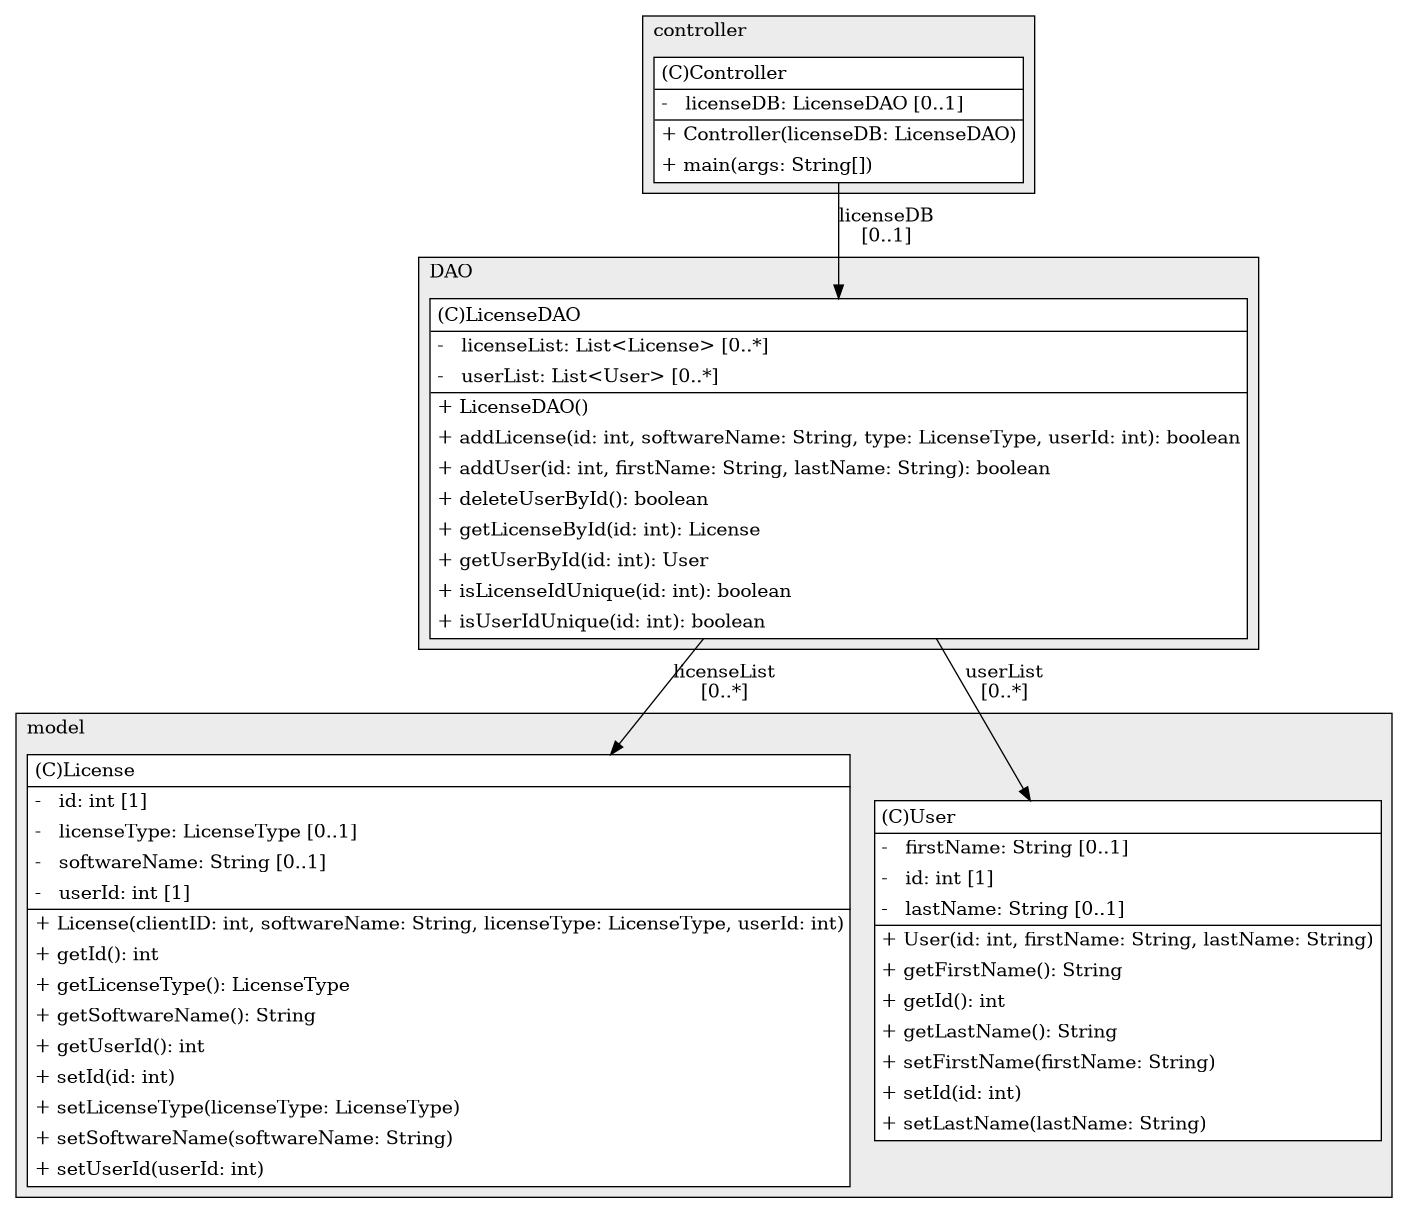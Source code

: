 @startuml

/' diagram meta data start
config=StructureConfiguration;
{
  "projectClassification": {
    "searchMode": "OpenProject", // OpenProject, AllProjects
    "includedProjects": "",
    "pathEndKeywords": "*.impl",
    "isClientPath": "",
    "isClientName": "",
    "isTestPath": "",
    "isTestName": "",
    "isMappingPath": "",
    "isMappingName": "",
    "isDataAccessPath": "",
    "isDataAccessName": "",
    "isDataStructurePath": "",
    "isDataStructureName": "",
    "isInterfaceStructuresPath": "",
    "isInterfaceStructuresName": "",
    "isEntryPointPath": "",
    "isEntryPointName": "",
    "treatFinalFieldsAsMandatory": false
  },
  "graphRestriction": {
    "classPackageExcludeFilter": "",
    "classPackageIncludeFilter": "",
    "classNameExcludeFilter": "",
    "classNameIncludeFilter": "",
    "methodNameExcludeFilter": "",
    "methodNameIncludeFilter": "",
    "removeByInheritance": "", // inheritance/annotation based filtering is done in a second step
    "removeByAnnotation": "",
    "removeByClassPackage": "", // cleanup the graph after inheritance/annotation based filtering is done
    "removeByClassName": "",
    "cutMappings": false,
    "cutEnum": false,
    "cutTests": true,
    "cutClient": false,
    "cutDataAccess": false,
    "cutInterfaceStructures": false,
    "cutDataStructures": false,
    "cutGetterAndSetter": false,
    "cutConstructors": false
  },
  "graphTraversal": {
    "forwardDepth": 3,
    "backwardDepth": 3,
    "classPackageExcludeFilter": "",
    "classPackageIncludeFilter": "",
    "classNameExcludeFilter": "",
    "classNameIncludeFilter": "",
    "methodNameExcludeFilter": "",
    "methodNameIncludeFilter": "",
    "hideMappings": false,
    "hideDataStructures": false,
    "hidePrivateMethods": true,
    "hideInterfaceCalls": true, // indirection: implementation -> interface (is hidden) -> implementation
    "onlyShowApplicationEntryPoints": false, // root node is included
    "useMethodCallsForStructureDiagram": "ForwardOnly" // ForwardOnly, BothDirections, No
  },
  "details": {
    "aggregation": "GroupByClass", // ByClass, GroupByClass, None
    "showClassGenericTypes": true,
    "showMethods": true,
    "showMethodParameterNames": true,
    "showMethodParameterTypes": true,
    "showMethodReturnType": true,
    "showPackageLevels": 2,
    "showDetailedClassStructure": true
  },
  "rootClass": "controller.Controller",
  "extensionCallbackMethod": "" // qualified.class.name#methodName - signature: public static String method(String)
}
diagram meta data end '/



digraph g {
    rankdir="TB"
    splines=polyline
    

'nodes 
subgraph cluster_104069929 { 
   	label=model
	labeljust=l
	fillcolor="#ececec"
	style=filled
   
   License104069929[
	label=<<TABLE BORDER="1" CELLBORDER="0" CELLPADDING="4" CELLSPACING="0">
<TR><TD ALIGN="LEFT" >(C)License</TD></TR>
<HR/>
<TR><TD ALIGN="LEFT" >-   id: int [1]</TD></TR>
<TR><TD ALIGN="LEFT" >-   licenseType: LicenseType [0..1]</TD></TR>
<TR><TD ALIGN="LEFT" >-   softwareName: String [0..1]</TD></TR>
<TR><TD ALIGN="LEFT" >-   userId: int [1]</TD></TR>
<HR/>
<TR><TD ALIGN="LEFT" >+ License(clientID: int, softwareName: String, licenseType: LicenseType, userId: int)</TD></TR>
<TR><TD ALIGN="LEFT" >+ getId(): int</TD></TR>
<TR><TD ALIGN="LEFT" >+ getLicenseType(): LicenseType</TD></TR>
<TR><TD ALIGN="LEFT" >+ getSoftwareName(): String</TD></TR>
<TR><TD ALIGN="LEFT" >+ getUserId(): int</TD></TR>
<TR><TD ALIGN="LEFT" >+ setId(id: int)</TD></TR>
<TR><TD ALIGN="LEFT" >+ setLicenseType(licenseType: LicenseType)</TD></TR>
<TR><TD ALIGN="LEFT" >+ setSoftwareName(softwareName: String)</TD></TR>
<TR><TD ALIGN="LEFT" >+ setUserId(userId: int)</TD></TR>
</TABLE>>
	style=filled
	margin=0
	shape=plaintext
	fillcolor="#FFFFFF"
];

User104069929[
	label=<<TABLE BORDER="1" CELLBORDER="0" CELLPADDING="4" CELLSPACING="0">
<TR><TD ALIGN="LEFT" >(C)User</TD></TR>
<HR/>
<TR><TD ALIGN="LEFT" >-   firstName: String [0..1]</TD></TR>
<TR><TD ALIGN="LEFT" >-   id: int [1]</TD></TR>
<TR><TD ALIGN="LEFT" >-   lastName: String [0..1]</TD></TR>
<HR/>
<TR><TD ALIGN="LEFT" >+ User(id: int, firstName: String, lastName: String)</TD></TR>
<TR><TD ALIGN="LEFT" >+ getFirstName(): String</TD></TR>
<TR><TD ALIGN="LEFT" >+ getId(): int</TD></TR>
<TR><TD ALIGN="LEFT" >+ getLastName(): String</TD></TR>
<TR><TD ALIGN="LEFT" >+ setFirstName(firstName: String)</TD></TR>
<TR><TD ALIGN="LEFT" >+ setId(id: int)</TD></TR>
<TR><TD ALIGN="LEFT" >+ setLastName(lastName: String)</TD></TR>
</TABLE>>
	style=filled
	margin=0
	shape=plaintext
	fillcolor="#FFFFFF"
];
} 

subgraph cluster_637428636 { 
   	label=controller
	labeljust=l
	fillcolor="#ececec"
	style=filled
   
   Controller637428636[
	label=<<TABLE BORDER="1" CELLBORDER="0" CELLPADDING="4" CELLSPACING="0">
<TR><TD ALIGN="LEFT" >(C)Controller</TD></TR>
<HR/>
<TR><TD ALIGN="LEFT" >-   licenseDB: LicenseDAO [0..1]</TD></TR>
<HR/>
<TR><TD ALIGN="LEFT" >+ Controller(licenseDB: LicenseDAO)</TD></TR>
<TR><TD ALIGN="LEFT" >+ main(args: String[])</TD></TR>
</TABLE>>
	style=filled
	margin=0
	shape=plaintext
	fillcolor="#FFFFFF"
];
} 

subgraph cluster_67442 { 
   	label=DAO
	labeljust=l
	fillcolor="#ececec"
	style=filled
   
   LicenseDAO67442[
	label=<<TABLE BORDER="1" CELLBORDER="0" CELLPADDING="4" CELLSPACING="0">
<TR><TD ALIGN="LEFT" >(C)LicenseDAO</TD></TR>
<HR/>
<TR><TD ALIGN="LEFT" >-   licenseList: List&lt;License&gt; [0..*]</TD></TR>
<TR><TD ALIGN="LEFT" >-   userList: List&lt;User&gt; [0..*]</TD></TR>
<HR/>
<TR><TD ALIGN="LEFT" >+ LicenseDAO()</TD></TR>
<TR><TD ALIGN="LEFT" >+ addLicense(id: int, softwareName: String, type: LicenseType, userId: int): boolean</TD></TR>
<TR><TD ALIGN="LEFT" >+ addUser(id: int, firstName: String, lastName: String): boolean</TD></TR>
<TR><TD ALIGN="LEFT" >+ deleteUserById(): boolean</TD></TR>
<TR><TD ALIGN="LEFT" >+ getLicenseById(id: int): License</TD></TR>
<TR><TD ALIGN="LEFT" >+ getUserById(id: int): User</TD></TR>
<TR><TD ALIGN="LEFT" >+ isLicenseIdUnique(id: int): boolean</TD></TR>
<TR><TD ALIGN="LEFT" >+ isUserIdUnique(id: int): boolean</TD></TR>
</TABLE>>
	style=filled
	margin=0
	shape=plaintext
	fillcolor="#FFFFFF"
];
} 

'edges    
Controller637428636 -> LicenseDAO67442[label="licenseDB
[0..1]"];
LicenseDAO67442 -> License104069929[label="licenseList
[0..*]"];
LicenseDAO67442 -> User104069929[label="userList
[0..*]"];
    
}
@enduml